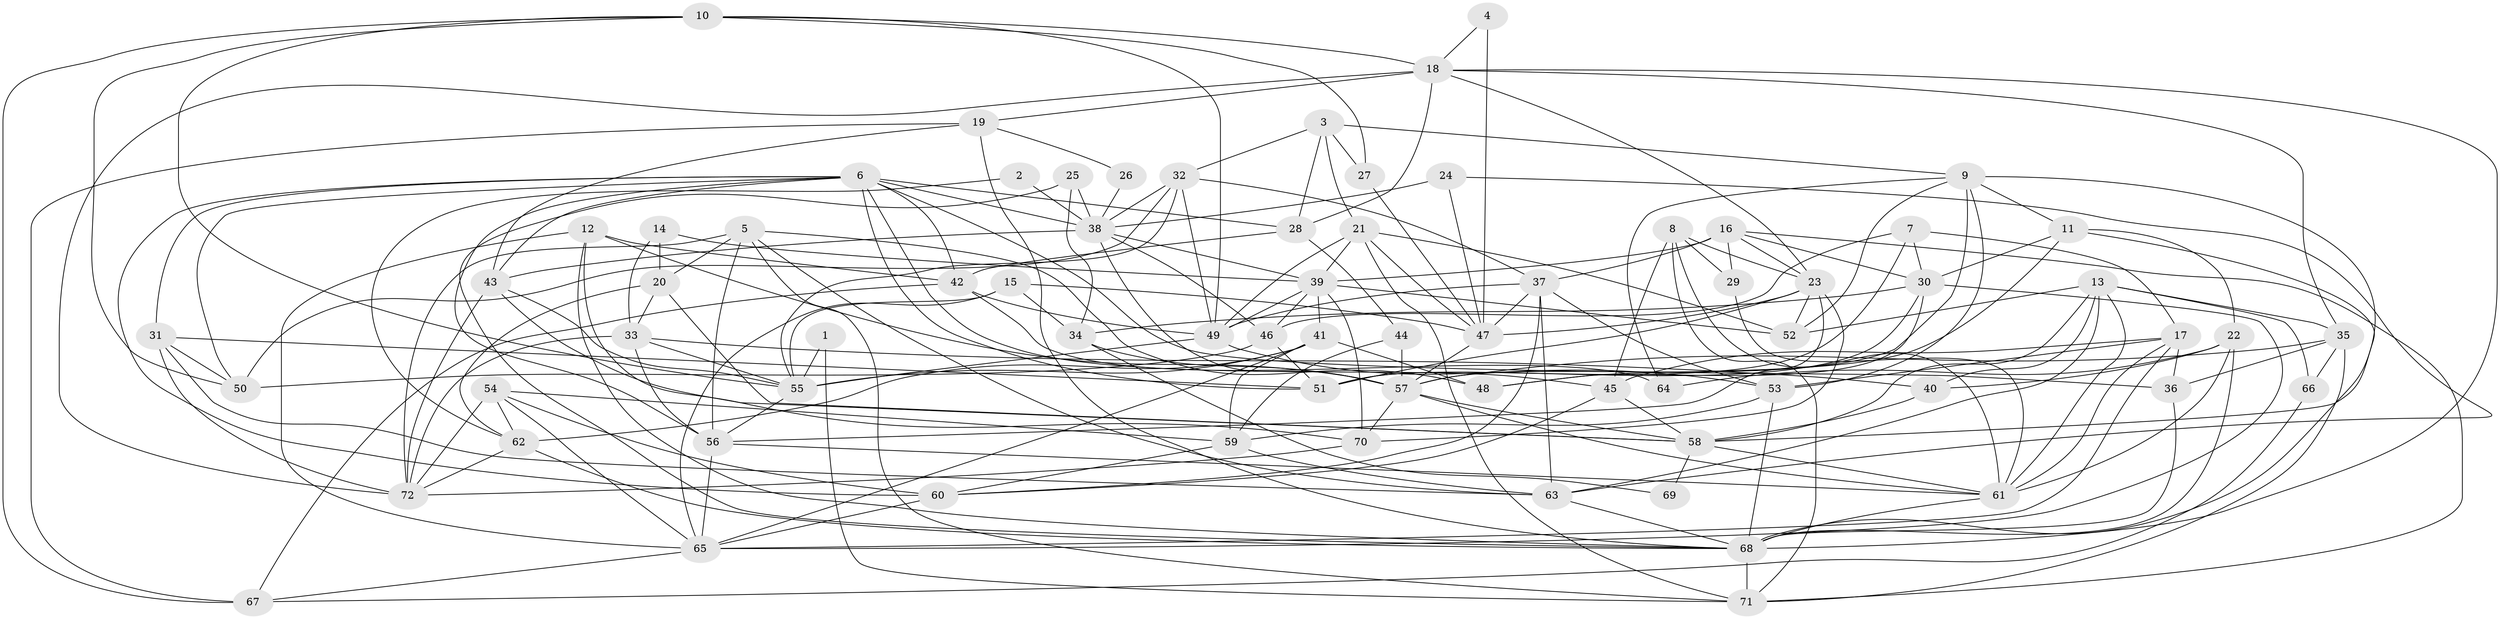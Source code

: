 // original degree distribution, {4: 0.3055555555555556, 3: 0.25, 6: 0.09722222222222222, 2: 0.13194444444444445, 5: 0.18055555555555555, 7: 0.013888888888888888, 9: 0.013888888888888888, 8: 0.006944444444444444}
// Generated by graph-tools (version 1.1) at 2025/50/03/09/25 03:50:05]
// undirected, 72 vertices, 206 edges
graph export_dot {
graph [start="1"]
  node [color=gray90,style=filled];
  1;
  2;
  3;
  4;
  5;
  6;
  7;
  8;
  9;
  10;
  11;
  12;
  13;
  14;
  15;
  16;
  17;
  18;
  19;
  20;
  21;
  22;
  23;
  24;
  25;
  26;
  27;
  28;
  29;
  30;
  31;
  32;
  33;
  34;
  35;
  36;
  37;
  38;
  39;
  40;
  41;
  42;
  43;
  44;
  45;
  46;
  47;
  48;
  49;
  50;
  51;
  52;
  53;
  54;
  55;
  56;
  57;
  58;
  59;
  60;
  61;
  62;
  63;
  64;
  65;
  66;
  67;
  68;
  69;
  70;
  71;
  72;
  1 -- 55 [weight=1.0];
  1 -- 71 [weight=1.0];
  2 -- 38 [weight=1.0];
  2 -- 62 [weight=1.0];
  3 -- 9 [weight=1.0];
  3 -- 21 [weight=1.0];
  3 -- 27 [weight=1.0];
  3 -- 28 [weight=1.0];
  3 -- 32 [weight=1.0];
  4 -- 18 [weight=1.0];
  4 -- 47 [weight=1.0];
  5 -- 20 [weight=1.0];
  5 -- 48 [weight=1.0];
  5 -- 56 [weight=1.0];
  5 -- 63 [weight=1.0];
  5 -- 71 [weight=1.0];
  5 -- 72 [weight=1.0];
  6 -- 28 [weight=1.0];
  6 -- 31 [weight=1.0];
  6 -- 36 [weight=1.0];
  6 -- 38 [weight=1.0];
  6 -- 42 [weight=1.0];
  6 -- 43 [weight=1.0];
  6 -- 45 [weight=1.0];
  6 -- 50 [weight=1.0];
  6 -- 51 [weight=1.0];
  6 -- 56 [weight=1.0];
  6 -- 60 [weight=1.0];
  7 -- 17 [weight=1.0];
  7 -- 30 [weight=1.0];
  7 -- 46 [weight=1.0];
  7 -- 51 [weight=1.0];
  8 -- 23 [weight=1.0];
  8 -- 29 [weight=1.0];
  8 -- 45 [weight=1.0];
  8 -- 61 [weight=1.0];
  8 -- 71 [weight=1.0];
  9 -- 11 [weight=1.0];
  9 -- 52 [weight=1.0];
  9 -- 53 [weight=1.0];
  9 -- 57 [weight=1.0];
  9 -- 58 [weight=1.0];
  9 -- 64 [weight=1.0];
  10 -- 18 [weight=1.0];
  10 -- 27 [weight=1.0];
  10 -- 49 [weight=1.0];
  10 -- 50 [weight=1.0];
  10 -- 55 [weight=1.0];
  10 -- 67 [weight=1.0];
  11 -- 22 [weight=1.0];
  11 -- 30 [weight=1.0];
  11 -- 48 [weight=1.0];
  11 -- 68 [weight=1.0];
  12 -- 42 [weight=1.0];
  12 -- 57 [weight=1.0];
  12 -- 65 [weight=1.0];
  12 -- 68 [weight=1.0];
  12 -- 70 [weight=1.0];
  13 -- 35 [weight=1.0];
  13 -- 40 [weight=1.0];
  13 -- 52 [weight=1.0];
  13 -- 58 [weight=2.0];
  13 -- 61 [weight=1.0];
  13 -- 63 [weight=1.0];
  13 -- 66 [weight=1.0];
  14 -- 20 [weight=1.0];
  14 -- 33 [weight=1.0];
  14 -- 39 [weight=1.0];
  15 -- 34 [weight=1.0];
  15 -- 47 [weight=1.0];
  15 -- 55 [weight=1.0];
  15 -- 65 [weight=1.0];
  16 -- 23 [weight=1.0];
  16 -- 29 [weight=1.0];
  16 -- 30 [weight=1.0];
  16 -- 37 [weight=1.0];
  16 -- 39 [weight=1.0];
  16 -- 71 [weight=1.0];
  17 -- 36 [weight=1.0];
  17 -- 45 [weight=1.0];
  17 -- 53 [weight=1.0];
  17 -- 61 [weight=1.0];
  17 -- 65 [weight=1.0];
  18 -- 19 [weight=1.0];
  18 -- 23 [weight=1.0];
  18 -- 28 [weight=1.0];
  18 -- 35 [weight=1.0];
  18 -- 68 [weight=1.0];
  18 -- 72 [weight=1.0];
  19 -- 26 [weight=1.0];
  19 -- 43 [weight=1.0];
  19 -- 67 [weight=1.0];
  19 -- 68 [weight=1.0];
  20 -- 33 [weight=1.0];
  20 -- 58 [weight=1.0];
  20 -- 62 [weight=1.0];
  21 -- 39 [weight=1.0];
  21 -- 47 [weight=1.0];
  21 -- 49 [weight=1.0];
  21 -- 52 [weight=1.0];
  21 -- 71 [weight=1.0];
  22 -- 40 [weight=1.0];
  22 -- 61 [weight=1.0];
  22 -- 64 [weight=1.0];
  22 -- 68 [weight=1.0];
  23 -- 47 [weight=1.0];
  23 -- 51 [weight=1.0];
  23 -- 52 [weight=1.0];
  23 -- 56 [weight=1.0];
  23 -- 70 [weight=1.0];
  24 -- 38 [weight=1.0];
  24 -- 47 [weight=1.0];
  24 -- 63 [weight=1.0];
  25 -- 34 [weight=1.0];
  25 -- 38 [weight=1.0];
  25 -- 68 [weight=1.0];
  26 -- 38 [weight=1.0];
  27 -- 47 [weight=1.0];
  28 -- 42 [weight=1.0];
  28 -- 44 [weight=1.0];
  29 -- 61 [weight=1.0];
  30 -- 34 [weight=1.0];
  30 -- 48 [weight=1.0];
  30 -- 51 [weight=1.0];
  30 -- 65 [weight=1.0];
  31 -- 50 [weight=1.0];
  31 -- 51 [weight=1.0];
  31 -- 63 [weight=1.0];
  31 -- 72 [weight=1.0];
  32 -- 37 [weight=1.0];
  32 -- 38 [weight=1.0];
  32 -- 49 [weight=1.0];
  32 -- 50 [weight=1.0];
  32 -- 55 [weight=1.0];
  33 -- 40 [weight=1.0];
  33 -- 55 [weight=1.0];
  33 -- 56 [weight=1.0];
  33 -- 72 [weight=1.0];
  34 -- 57 [weight=1.0];
  34 -- 69 [weight=1.0];
  35 -- 36 [weight=1.0];
  35 -- 57 [weight=1.0];
  35 -- 66 [weight=1.0];
  35 -- 71 [weight=1.0];
  36 -- 68 [weight=1.0];
  37 -- 47 [weight=1.0];
  37 -- 49 [weight=1.0];
  37 -- 53 [weight=1.0];
  37 -- 60 [weight=1.0];
  37 -- 63 [weight=1.0];
  38 -- 39 [weight=1.0];
  38 -- 43 [weight=1.0];
  38 -- 46 [weight=1.0];
  38 -- 57 [weight=1.0];
  39 -- 41 [weight=1.0];
  39 -- 46 [weight=1.0];
  39 -- 49 [weight=1.0];
  39 -- 52 [weight=1.0];
  39 -- 70 [weight=1.0];
  40 -- 58 [weight=1.0];
  41 -- 48 [weight=1.0];
  41 -- 55 [weight=1.0];
  41 -- 59 [weight=1.0];
  41 -- 62 [weight=1.0];
  41 -- 65 [weight=1.0];
  42 -- 49 [weight=1.0];
  42 -- 64 [weight=1.0];
  42 -- 67 [weight=1.0];
  43 -- 55 [weight=1.0];
  43 -- 58 [weight=1.0];
  43 -- 72 [weight=1.0];
  44 -- 57 [weight=1.0];
  44 -- 59 [weight=1.0];
  45 -- 58 [weight=1.0];
  45 -- 60 [weight=1.0];
  46 -- 50 [weight=1.0];
  46 -- 51 [weight=1.0];
  47 -- 57 [weight=1.0];
  49 -- 53 [weight=1.0];
  49 -- 55 [weight=1.0];
  53 -- 59 [weight=1.0];
  53 -- 68 [weight=1.0];
  54 -- 59 [weight=1.0];
  54 -- 60 [weight=1.0];
  54 -- 62 [weight=1.0];
  54 -- 65 [weight=1.0];
  54 -- 72 [weight=1.0];
  55 -- 56 [weight=1.0];
  56 -- 61 [weight=1.0];
  56 -- 65 [weight=1.0];
  57 -- 58 [weight=1.0];
  57 -- 61 [weight=1.0];
  57 -- 70 [weight=1.0];
  58 -- 61 [weight=1.0];
  58 -- 69 [weight=1.0];
  59 -- 60 [weight=1.0];
  59 -- 63 [weight=1.0];
  60 -- 65 [weight=1.0];
  61 -- 68 [weight=1.0];
  62 -- 68 [weight=1.0];
  62 -- 72 [weight=1.0];
  63 -- 68 [weight=1.0];
  65 -- 67 [weight=1.0];
  66 -- 67 [weight=1.0];
  68 -- 71 [weight=1.0];
  70 -- 72 [weight=1.0];
}
